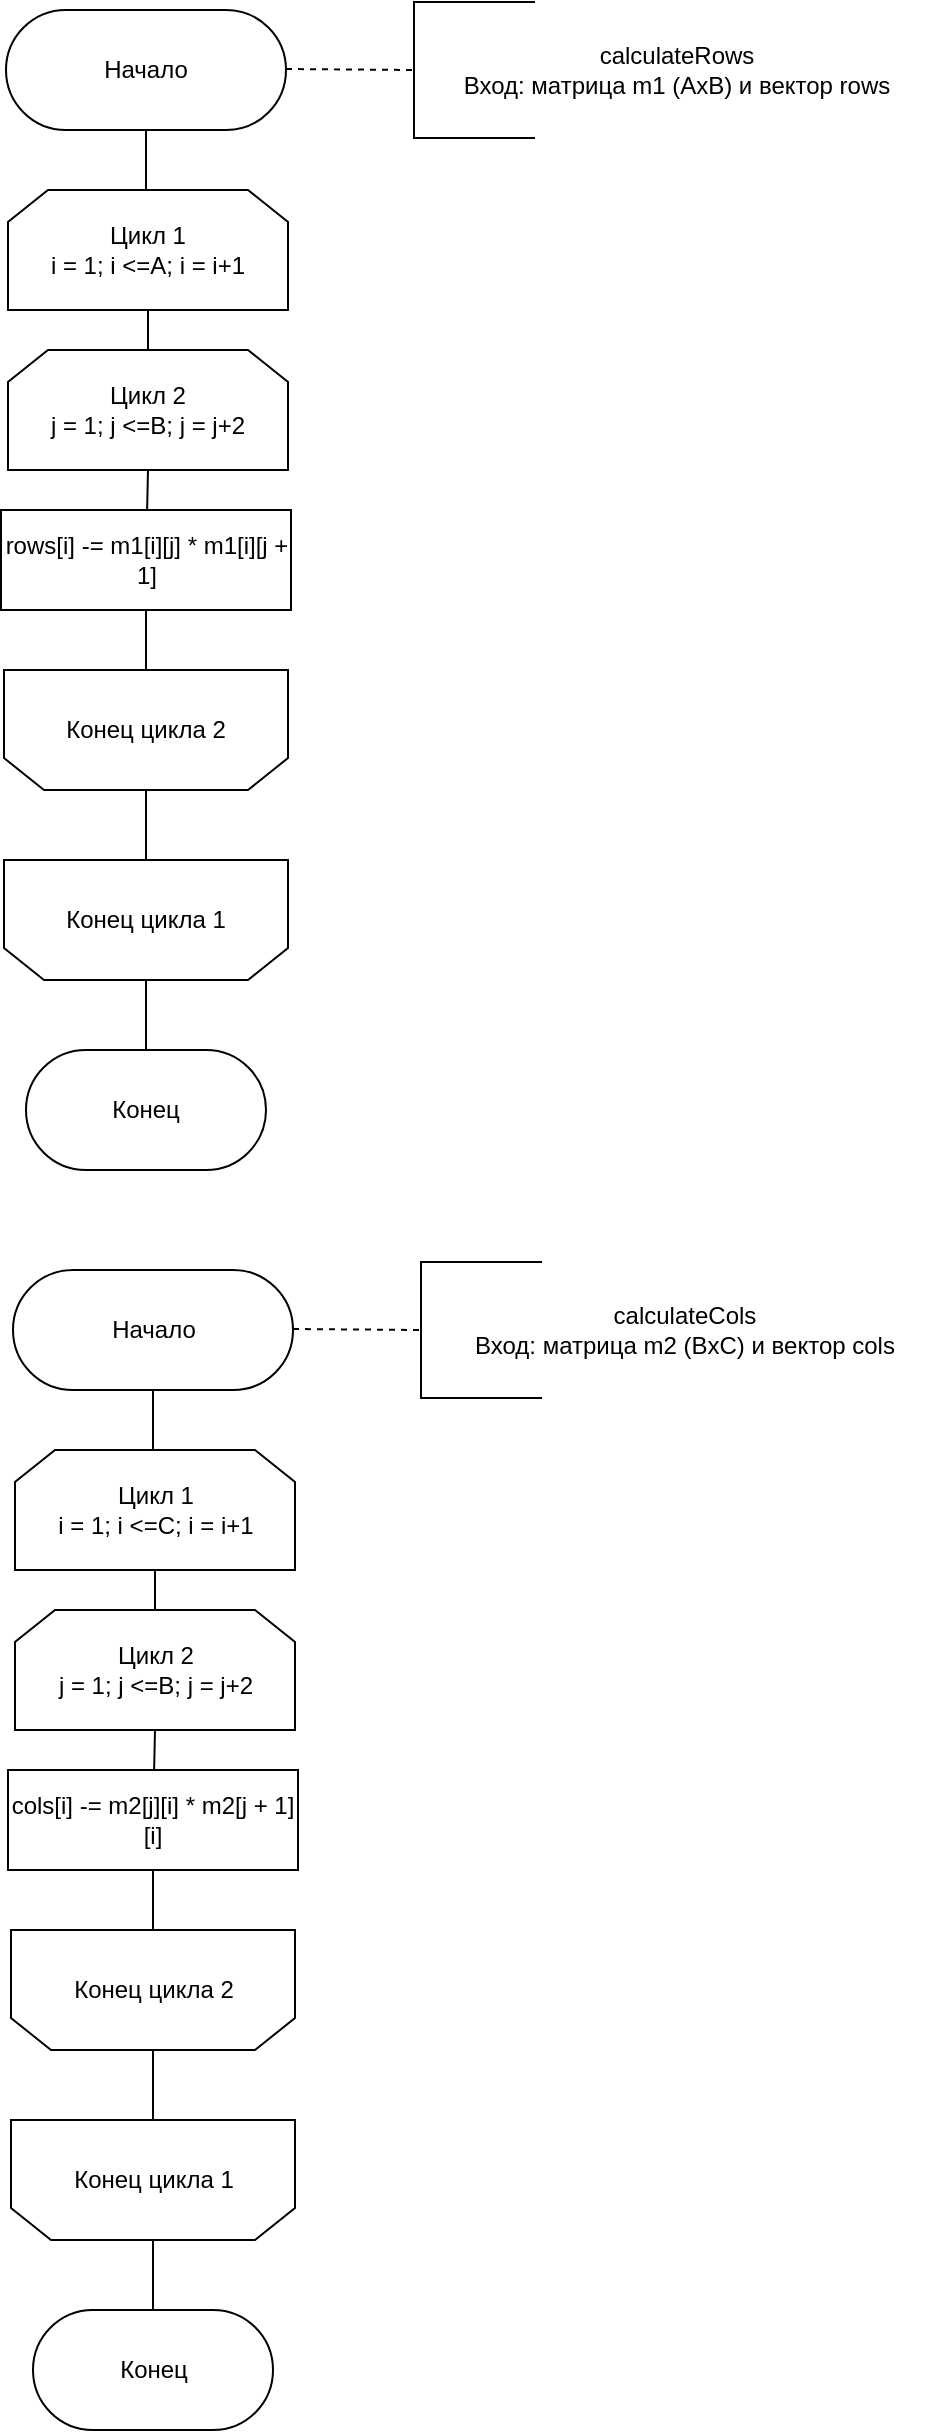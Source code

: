 <mxfile version="13.7.7" type="device"><diagram id="PKrw68s-FcHz-RrZCr9i" name="Page-1"><mxGraphModel dx="915" dy="539" grid="1" gridSize="10" guides="1" tooltips="1" connect="1" arrows="1" fold="1" page="1" pageScale="1" pageWidth="827" pageHeight="1169" math="0" shadow="0"><root><mxCell id="0"/><mxCell id="1" parent="0"/><mxCell id="Gvd8Ezxa3fLg7O33Pl0G-1" value="Начало" style="rounded=1;whiteSpace=wrap;html=1;arcSize=50;" parent="1" vertex="1"><mxGeometry x="290" y="100" width="140" height="60" as="geometry"/></mxCell><mxCell id="Gvd8Ezxa3fLg7O33Pl0G-6" value="calculateRows&lt;br&gt;Вход: матрица m1 (AxB) и вектор rows" style="text;html=1;strokeColor=none;fillColor=none;align=center;verticalAlign=middle;whiteSpace=wrap;rounded=0;" parent="1" vertex="1"><mxGeometry x="500" y="110" width="250.5" height="40" as="geometry"/></mxCell><mxCell id="Gvd8Ezxa3fLg7O33Pl0G-21" value="Цикл 1&lt;br&gt;i = 1; i &amp;lt;=A; i = i+1" style="shape=loopLimit;whiteSpace=wrap;html=1;" parent="1" vertex="1"><mxGeometry x="291" y="190" width="140" height="60" as="geometry"/></mxCell><mxCell id="Gvd8Ezxa3fLg7O33Pl0G-23" value="Цикл 2&lt;br&gt;j = 1; j &amp;lt;=B; j = j+2" style="shape=loopLimit;whiteSpace=wrap;html=1;" parent="1" vertex="1"><mxGeometry x="291" y="270" width="140" height="60" as="geometry"/></mxCell><mxCell id="Gvd8Ezxa3fLg7O33Pl0G-24" value="" style="endArrow=none;html=1;entryX=0.5;entryY=0;entryDx=0;entryDy=0;exitX=0.5;exitY=1;exitDx=0;exitDy=0;" parent="1" source="Gvd8Ezxa3fLg7O33Pl0G-21" target="Gvd8Ezxa3fLg7O33Pl0G-23" edge="1"><mxGeometry width="50" height="50" relative="1" as="geometry"><mxPoint x="169" y="505" as="sourcePoint"/><mxPoint x="219" y="455" as="targetPoint"/></mxGeometry></mxCell><mxCell id="Gvd8Ezxa3fLg7O33Pl0G-26" value="rows[i] -= m1[i][j] * m1[i][j + 1] " style="rounded=0;whiteSpace=wrap;html=1;" parent="1" vertex="1"><mxGeometry x="287.5" y="350" width="145" height="50" as="geometry"/></mxCell><mxCell id="Gvd8Ezxa3fLg7O33Pl0G-31" value="" style="endArrow=none;html=1;exitX=0.5;exitY=1;exitDx=0;exitDy=0;" parent="1" source="Gvd8Ezxa3fLg7O33Pl0G-23" target="Gvd8Ezxa3fLg7O33Pl0G-26" edge="1"><mxGeometry width="50" height="50" relative="1" as="geometry"><mxPoint x="179" y="595" as="sourcePoint"/><mxPoint x="360" y="538" as="targetPoint"/></mxGeometry></mxCell><mxCell id="Gvd8Ezxa3fLg7O33Pl0G-33" value="Конец цикла 1" style="shape=loopLimit;whiteSpace=wrap;html=1;direction=west;" parent="1" vertex="1"><mxGeometry x="289" y="525" width="142" height="60" as="geometry"/></mxCell><mxCell id="Gvd8Ezxa3fLg7O33Pl0G-34" value="" style="endArrow=none;html=1;entryX=0.5;entryY=1;entryDx=0;entryDy=0;exitX=0.5;exitY=1;exitDx=0;exitDy=0;" parent="1" source="Gvd8Ezxa3fLg7O33Pl0G-26" target="7Xwj2gsnW8v6YeENi7_U-1" edge="1"><mxGeometry width="50" height="50" relative="1" as="geometry"><mxPoint x="360.5" y="650" as="sourcePoint"/><mxPoint x="379" y="650" as="targetPoint"/></mxGeometry></mxCell><mxCell id="Gvd8Ezxa3fLg7O33Pl0G-35" value="" style="endArrow=none;html=1;entryX=0.5;entryY=1;entryDx=0;entryDy=0;exitX=0.5;exitY=0;exitDx=0;exitDy=0;" parent="1" source="7Xwj2gsnW8v6YeENi7_U-1" target="Gvd8Ezxa3fLg7O33Pl0G-33" edge="1"><mxGeometry width="50" height="50" relative="1" as="geometry"><mxPoint x="379" y="700" as="sourcePoint"/><mxPoint x="389.095" y="735.095" as="targetPoint"/></mxGeometry></mxCell><mxCell id="Gvd8Ezxa3fLg7O33Pl0G-36" value="" style="endArrow=none;html=1;entryX=0.5;entryY=0;entryDx=0;entryDy=0;exitX=0.5;exitY=0;exitDx=0;exitDy=0;" parent="1" source="Gvd8Ezxa3fLg7O33Pl0G-37" target="Gvd8Ezxa3fLg7O33Pl0G-33" edge="1"><mxGeometry width="50" height="50" relative="1" as="geometry"><mxPoint x="378.5" y="945" as="sourcePoint"/><mxPoint x="381.5" y="955" as="targetPoint"/></mxGeometry></mxCell><mxCell id="Gvd8Ezxa3fLg7O33Pl0G-37" value="Конец" style="rounded=1;whiteSpace=wrap;html=1;arcSize=50;" parent="1" vertex="1"><mxGeometry x="300" y="620" width="120" height="60" as="geometry"/></mxCell><mxCell id="7Xwj2gsnW8v6YeENi7_U-1" value="Конец цикла 2" style="shape=loopLimit;whiteSpace=wrap;html=1;direction=west;" vertex="1" parent="1"><mxGeometry x="289" y="430" width="142" height="60" as="geometry"/></mxCell><mxCell id="7Xwj2gsnW8v6YeENi7_U-6" value="" style="shape=partialRectangle;whiteSpace=wrap;html=1;bottom=1;right=1;left=1;top=0;fillColor=none;routingCenterX=-0.5;rotation=90;" vertex="1" parent="1"><mxGeometry x="490" y="100" width="68" height="60" as="geometry"/></mxCell><mxCell id="7Xwj2gsnW8v6YeENi7_U-9" value="" style="endArrow=none;dashed=1;html=1;entryX=0.5;entryY=1;entryDx=0;entryDy=0;" edge="1" parent="1" target="7Xwj2gsnW8v6YeENi7_U-6"><mxGeometry width="50" height="50" relative="1" as="geometry"><mxPoint x="430" y="129.5" as="sourcePoint"/><mxPoint x="470" y="130" as="targetPoint"/></mxGeometry></mxCell><mxCell id="7Xwj2gsnW8v6YeENi7_U-19" value="" style="endArrow=none;html=1;entryX=0.5;entryY=1;entryDx=0;entryDy=0;" edge="1" parent="1" target="Gvd8Ezxa3fLg7O33Pl0G-1"><mxGeometry width="50" height="50" relative="1" as="geometry"><mxPoint x="360" y="190" as="sourcePoint"/><mxPoint x="260" y="180" as="targetPoint"/></mxGeometry></mxCell><mxCell id="7Xwj2gsnW8v6YeENi7_U-24" value="Начало" style="rounded=1;whiteSpace=wrap;html=1;arcSize=50;" vertex="1" parent="1"><mxGeometry x="293.5" y="730" width="140" height="60" as="geometry"/></mxCell><mxCell id="7Xwj2gsnW8v6YeENi7_U-25" value="calculateCols&lt;br&gt;Вход: матрица m2 (BxC) и вектор cols" style="text;html=1;strokeColor=none;fillColor=none;align=center;verticalAlign=middle;whiteSpace=wrap;rounded=0;" vertex="1" parent="1"><mxGeometry x="503.5" y="740" width="250.5" height="40" as="geometry"/></mxCell><mxCell id="7Xwj2gsnW8v6YeENi7_U-26" value="Цикл 1&lt;br&gt;i = 1; i &amp;lt;=C; i = i+1" style="shape=loopLimit;whiteSpace=wrap;html=1;" vertex="1" parent="1"><mxGeometry x="294.5" y="820" width="140" height="60" as="geometry"/></mxCell><mxCell id="7Xwj2gsnW8v6YeENi7_U-27" value="Цикл 2&lt;br&gt;j = 1; j &amp;lt;=B; j = j+2" style="shape=loopLimit;whiteSpace=wrap;html=1;" vertex="1" parent="1"><mxGeometry x="294.5" y="900" width="140" height="60" as="geometry"/></mxCell><mxCell id="7Xwj2gsnW8v6YeENi7_U-28" value="" style="endArrow=none;html=1;entryX=0.5;entryY=0;entryDx=0;entryDy=0;exitX=0.5;exitY=1;exitDx=0;exitDy=0;" edge="1" parent="1" source="7Xwj2gsnW8v6YeENi7_U-26" target="7Xwj2gsnW8v6YeENi7_U-27"><mxGeometry width="50" height="50" relative="1" as="geometry"><mxPoint x="172.5" y="1135" as="sourcePoint"/><mxPoint x="222.5" y="1085" as="targetPoint"/></mxGeometry></mxCell><mxCell id="7Xwj2gsnW8v6YeENi7_U-29" value="cols[i] -= m2[j][i] * m2[j + 1][i] " style="rounded=0;whiteSpace=wrap;html=1;" vertex="1" parent="1"><mxGeometry x="291" y="980" width="145" height="50" as="geometry"/></mxCell><mxCell id="7Xwj2gsnW8v6YeENi7_U-30" value="" style="endArrow=none;html=1;exitX=0.5;exitY=1;exitDx=0;exitDy=0;" edge="1" parent="1" source="7Xwj2gsnW8v6YeENi7_U-27" target="7Xwj2gsnW8v6YeENi7_U-29"><mxGeometry width="50" height="50" relative="1" as="geometry"><mxPoint x="182.5" y="1225" as="sourcePoint"/><mxPoint x="363.5" y="1168" as="targetPoint"/></mxGeometry></mxCell><mxCell id="7Xwj2gsnW8v6YeENi7_U-31" value="Конец цикла 1" style="shape=loopLimit;whiteSpace=wrap;html=1;direction=west;" vertex="1" parent="1"><mxGeometry x="292.5" y="1155" width="142" height="60" as="geometry"/></mxCell><mxCell id="7Xwj2gsnW8v6YeENi7_U-32" value="" style="endArrow=none;html=1;entryX=0.5;entryY=1;entryDx=0;entryDy=0;exitX=0.5;exitY=1;exitDx=0;exitDy=0;" edge="1" parent="1" source="7Xwj2gsnW8v6YeENi7_U-29" target="7Xwj2gsnW8v6YeENi7_U-36"><mxGeometry width="50" height="50" relative="1" as="geometry"><mxPoint x="364" y="1280" as="sourcePoint"/><mxPoint x="382.5" y="1280" as="targetPoint"/></mxGeometry></mxCell><mxCell id="7Xwj2gsnW8v6YeENi7_U-33" value="" style="endArrow=none;html=1;entryX=0.5;entryY=1;entryDx=0;entryDy=0;exitX=0.5;exitY=0;exitDx=0;exitDy=0;" edge="1" parent="1" source="7Xwj2gsnW8v6YeENi7_U-36" target="7Xwj2gsnW8v6YeENi7_U-31"><mxGeometry width="50" height="50" relative="1" as="geometry"><mxPoint x="382.5" y="1330" as="sourcePoint"/><mxPoint x="392.595" y="1365.095" as="targetPoint"/></mxGeometry></mxCell><mxCell id="7Xwj2gsnW8v6YeENi7_U-34" value="" style="endArrow=none;html=1;entryX=0.5;entryY=0;entryDx=0;entryDy=0;exitX=0.5;exitY=0;exitDx=0;exitDy=0;" edge="1" parent="1" source="7Xwj2gsnW8v6YeENi7_U-35" target="7Xwj2gsnW8v6YeENi7_U-31"><mxGeometry width="50" height="50" relative="1" as="geometry"><mxPoint x="382" y="1575" as="sourcePoint"/><mxPoint x="385" y="1585" as="targetPoint"/></mxGeometry></mxCell><mxCell id="7Xwj2gsnW8v6YeENi7_U-35" value="Конец" style="rounded=1;whiteSpace=wrap;html=1;arcSize=50;" vertex="1" parent="1"><mxGeometry x="303.5" y="1250" width="120" height="60" as="geometry"/></mxCell><mxCell id="7Xwj2gsnW8v6YeENi7_U-36" value="Конец цикла 2" style="shape=loopLimit;whiteSpace=wrap;html=1;direction=west;" vertex="1" parent="1"><mxGeometry x="292.5" y="1060" width="142" height="60" as="geometry"/></mxCell><mxCell id="7Xwj2gsnW8v6YeENi7_U-37" value="" style="shape=partialRectangle;whiteSpace=wrap;html=1;bottom=1;right=1;left=1;top=0;fillColor=none;routingCenterX=-0.5;rotation=90;" vertex="1" parent="1"><mxGeometry x="493.5" y="730" width="68" height="60" as="geometry"/></mxCell><mxCell id="7Xwj2gsnW8v6YeENi7_U-38" value="" style="endArrow=none;dashed=1;html=1;entryX=0.5;entryY=1;entryDx=0;entryDy=0;" edge="1" parent="1" target="7Xwj2gsnW8v6YeENi7_U-37"><mxGeometry width="50" height="50" relative="1" as="geometry"><mxPoint x="433.5" y="759.5" as="sourcePoint"/><mxPoint x="473.5" y="760" as="targetPoint"/></mxGeometry></mxCell><mxCell id="7Xwj2gsnW8v6YeENi7_U-39" value="" style="endArrow=none;html=1;entryX=0.5;entryY=1;entryDx=0;entryDy=0;" edge="1" parent="1" target="7Xwj2gsnW8v6YeENi7_U-24"><mxGeometry width="50" height="50" relative="1" as="geometry"><mxPoint x="363.5" y="820" as="sourcePoint"/><mxPoint x="263.5" y="810" as="targetPoint"/></mxGeometry></mxCell></root></mxGraphModel></diagram></mxfile>